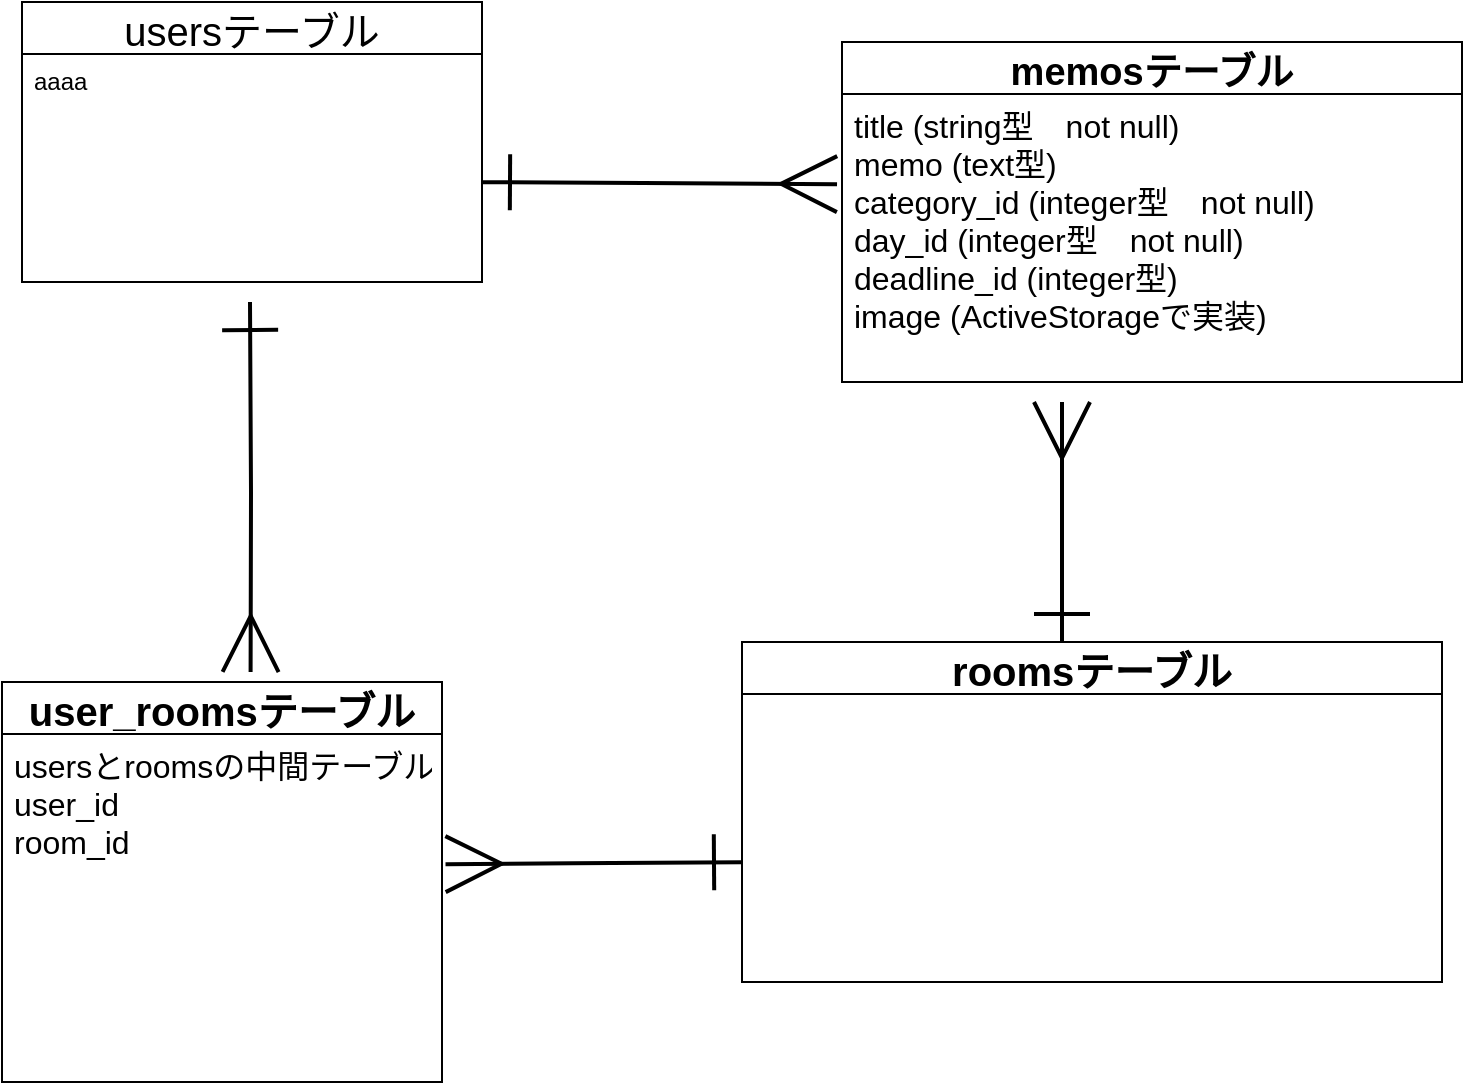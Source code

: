 <mxfile>
    <diagram id="8_2MCsJNo3tNkMmD_tmq" name="ページ1">
        <mxGraphModel dx="971" dy="907" grid="1" gridSize="10" guides="1" tooltips="1" connect="1" arrows="1" fold="1" page="1" pageScale="1" pageWidth="827" pageHeight="1169" math="0" shadow="0">
            <root>
                <mxCell id="0"/>
                <mxCell id="1" parent="0"/>
                <mxCell id="8" value="memosテーブル" style="swimlane;fontStyle=1;childLayout=stackLayout;horizontal=1;startSize=26;horizontalStack=0;resizeParent=1;resizeParentMax=0;resizeLast=0;collapsible=1;marginBottom=0;align=center;fontSize=19;" vertex="1" parent="1">
                    <mxGeometry x="500" y="30" width="310" height="170" as="geometry"/>
                </mxCell>
                <mxCell id="9" value="title (string型　not null)  &#10;memo (text型) &#10;category_id (integer型　not null)&#10;day_id (integer型　not null)&#10;deadline_id (integer型)&#10;image (ActiveStorageで実装)" style="text;strokeColor=none;fillColor=none;spacingLeft=4;spacingRight=4;overflow=hidden;rotatable=0;points=[[0,0.5],[1,0.5]];portConstraint=eastwest;fontSize=16;" vertex="1" parent="8">
                    <mxGeometry y="26" width="310" height="144" as="geometry"/>
                </mxCell>
                <mxCell id="34" style="edgeStyle=orthogonalEdgeStyle;rounded=0;orthogonalLoop=1;jettySize=auto;html=1;entryX=0.565;entryY=-0.025;entryDx=0;entryDy=0;entryPerimeter=0;fontSize=16;fontStyle=0;strokeWidth=2;startArrow=ERone;startFill=0;endArrow=ERmany;endFill=0;endSize=25;startSize=25;" edge="1" parent="1" target="29">
                    <mxGeometry relative="1" as="geometry">
                        <mxPoint x="204" y="160" as="sourcePoint"/>
                    </mxGeometry>
                </mxCell>
                <mxCell id="37" style="edgeStyle=orthogonalEdgeStyle;curved=0;rounded=1;sketch=0;orthogonalLoop=1;jettySize=auto;html=1;entryX=-0.008;entryY=0.313;entryDx=0;entryDy=0;entryPerimeter=0;startArrow=ERone;startFill=0;startSize=25;endArrow=ERmany;endFill=0;endSize=25;strokeWidth=2;" edge="1" parent="1" target="9">
                    <mxGeometry relative="1" as="geometry">
                        <mxPoint x="320" y="100.067" as="sourcePoint"/>
                    </mxGeometry>
                </mxCell>
                <mxCell id="35" style="edgeStyle=orthogonalEdgeStyle;curved=0;rounded=1;sketch=0;orthogonalLoop=1;jettySize=auto;html=1;entryX=1.008;entryY=0.374;entryDx=0;entryDy=0;entryPerimeter=0;startSize=25;endSize=25;strokeWidth=2;endArrow=ERmany;endFill=0;startArrow=ERone;startFill=0;" edge="1" parent="1" target="30">
                    <mxGeometry relative="1" as="geometry">
                        <mxPoint x="450" y="440.067" as="sourcePoint"/>
                    </mxGeometry>
                </mxCell>
                <mxCell id="38" style="edgeStyle=orthogonalEdgeStyle;curved=0;rounded=1;sketch=0;orthogonalLoop=1;jettySize=auto;html=1;startArrow=ERone;startFill=0;startSize=25;endArrow=ERmany;endFill=0;endSize=25;strokeWidth=2;" edge="1" parent="1">
                    <mxGeometry relative="1" as="geometry">
                        <mxPoint x="610" y="210" as="targetPoint"/>
                        <mxPoint x="610" y="330" as="sourcePoint"/>
                    </mxGeometry>
                </mxCell>
                <mxCell id="29" value="user_roomsテーブル" style="swimlane;fontStyle=1;childLayout=stackLayout;horizontal=1;startSize=26;horizontalStack=0;resizeParent=1;resizeParentMax=0;resizeLast=0;collapsible=1;marginBottom=0;align=center;fontSize=20;" vertex="1" parent="1">
                    <mxGeometry x="80" y="350" width="220" height="200" as="geometry"/>
                </mxCell>
                <mxCell id="30" value="usersとroomsの中間テーブル&#10;user_id&#10;room_id" style="text;strokeColor=none;fillColor=none;spacingLeft=4;spacingRight=4;overflow=hidden;rotatable=0;points=[[0,0.5],[1,0.5]];portConstraint=eastwest;fontSize=16;" vertex="1" parent="29">
                    <mxGeometry y="26" width="220" height="174" as="geometry"/>
                </mxCell>
                <mxCell id="43" value="usersテーブル" style="swimlane;fontStyle=0;childLayout=stackLayout;horizontal=1;startSize=26;horizontalStack=0;resizeParent=1;resizeParentMax=0;resizeLast=0;collapsible=1;marginBottom=0;align=center;fontSize=20;rounded=0;sketch=0;" vertex="1" parent="1">
                    <mxGeometry x="90" y="10" width="230" height="140" as="geometry"/>
                </mxCell>
                <mxCell id="44" value="aaaa&#10;" style="text;strokeColor=none;fillColor=none;spacingLeft=4;spacingRight=4;overflow=hidden;rotatable=0;points=[[0,0.5],[1,0.5]];portConstraint=eastwest;fontSize=12;" vertex="1" parent="43">
                    <mxGeometry y="26" width="230" height="114" as="geometry"/>
                </mxCell>
                <mxCell id="47" value="roomsテーブル" style="swimlane;fontStyle=1;childLayout=stackLayout;horizontal=1;startSize=26;horizontalStack=0;resizeParent=1;resizeParentMax=0;resizeLast=0;collapsible=1;marginBottom=0;align=center;fontSize=20;rounded=0;sketch=0;" vertex="1" parent="1">
                    <mxGeometry x="450" y="330" width="350" height="170" as="geometry"/>
                </mxCell>
            </root>
        </mxGraphModel>
    </diagram>
</mxfile>